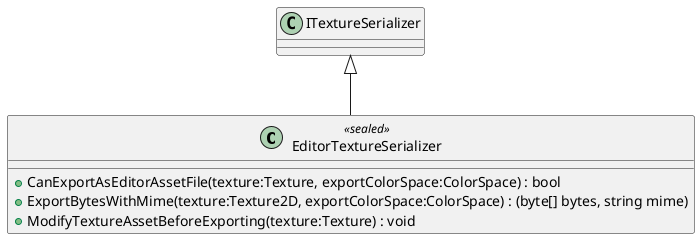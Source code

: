 @startuml
class EditorTextureSerializer <<sealed>> {
    + CanExportAsEditorAssetFile(texture:Texture, exportColorSpace:ColorSpace) : bool
    + ExportBytesWithMime(texture:Texture2D, exportColorSpace:ColorSpace) : (byte[] bytes, string mime)
    + ModifyTextureAssetBeforeExporting(texture:Texture) : void
}
ITextureSerializer <|-- EditorTextureSerializer
@enduml
